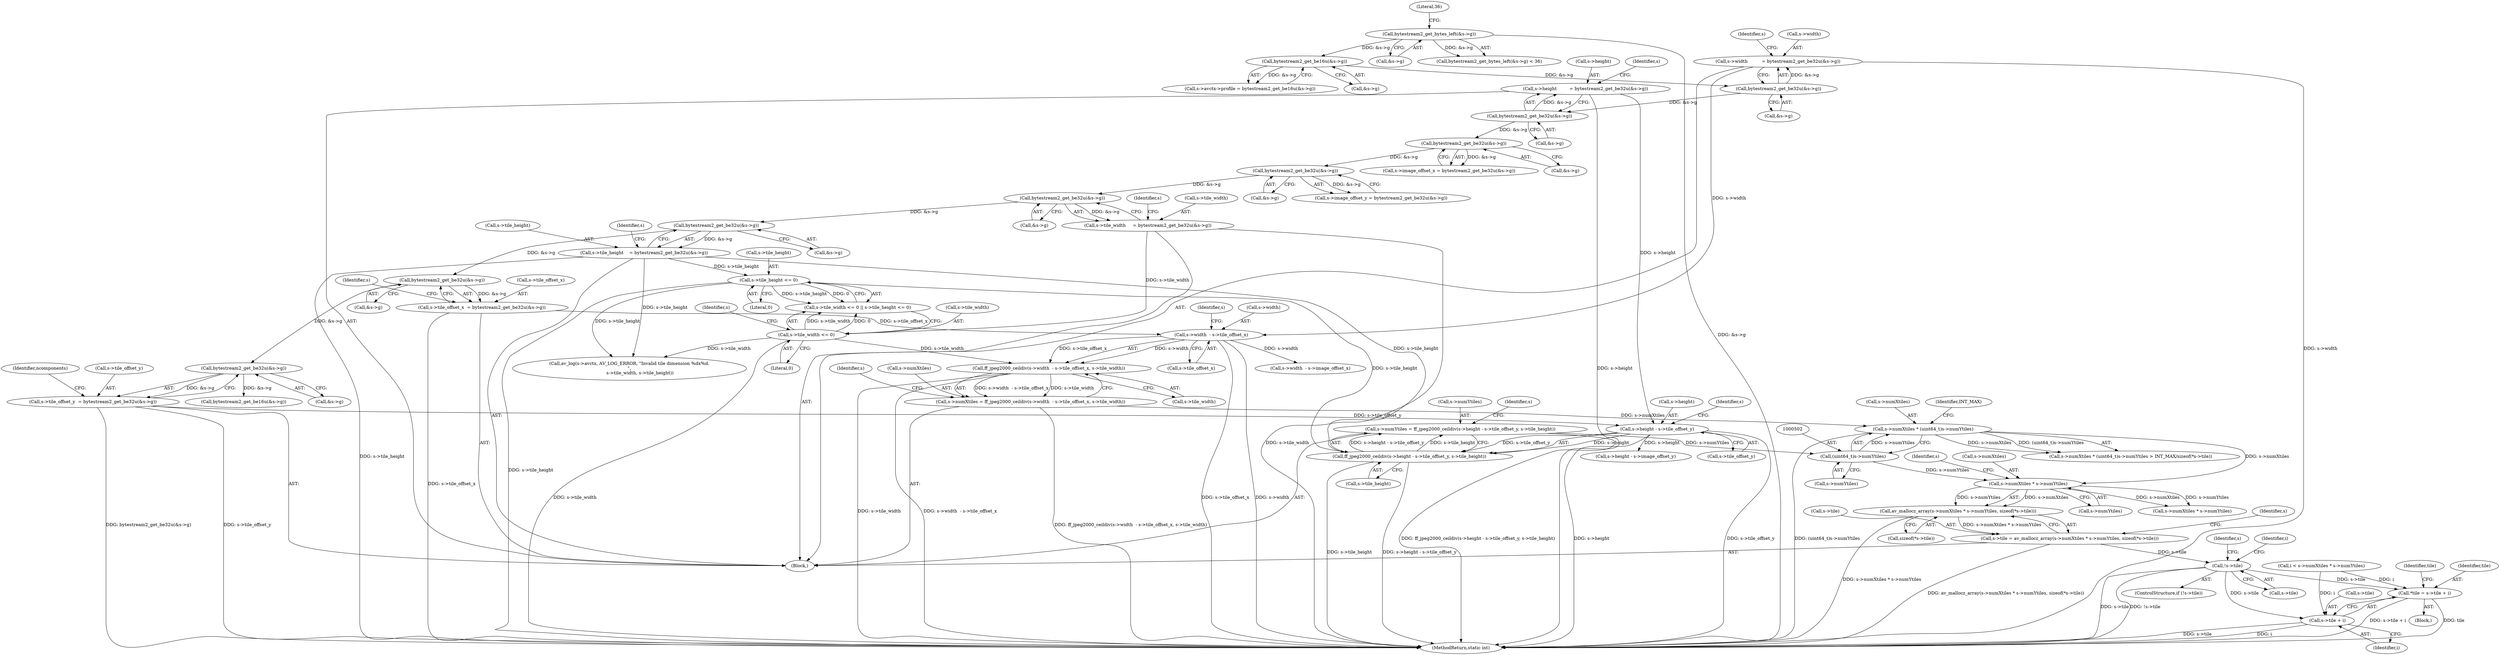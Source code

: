 digraph "0_FFmpeg_8bb11c3ca77b52e05a9ed1496a65f8a76e6e2d8f@API" {
"1000530" [label="(Call,av_mallocz_array(s->numXtiles * s->numYtiles, sizeof(*s->tile)))"];
"1000531" [label="(Call,s->numXtiles * s->numYtiles)"];
"1000497" [label="(Call,s->numXtiles * (uint64_t)s->numYtiles)"];
"1000465" [label="(Call,s->numXtiles = ff_jpeg2000_ceildiv(s->width  - s->tile_offset_x, s->tile_width))"];
"1000469" [label="(Call,ff_jpeg2000_ceildiv(s->width  - s->tile_offset_x, s->tile_width))"];
"1000470" [label="(Call,s->width  - s->tile_offset_x)"];
"1000150" [label="(Call,s->width          = bytestream2_get_be32u(&s->g))"];
"1000154" [label="(Call,bytestream2_get_be32u(&s->g))"];
"1000145" [label="(Call,bytestream2_get_be16u(&s->g))"];
"1000131" [label="(Call,bytestream2_get_bytes_left(&s->g))"];
"1000204" [label="(Call,s->tile_offset_x  = bytestream2_get_be32u(&s->g))"];
"1000208" [label="(Call,bytestream2_get_be32u(&s->g))"];
"1000199" [label="(Call,bytestream2_get_be32u(&s->g))"];
"1000190" [label="(Call,bytestream2_get_be32u(&s->g))"];
"1000181" [label="(Call,bytestream2_get_be32u(&s->g))"];
"1000172" [label="(Call,bytestream2_get_be32u(&s->g))"];
"1000163" [label="(Call,bytestream2_get_be32u(&s->g))"];
"1000267" [label="(Call,s->tile_width <= 0)"];
"1000186" [label="(Call,s->tile_width     = bytestream2_get_be32u(&s->g))"];
"1000501" [label="(Call,(uint64_t)s->numYtiles)"];
"1000480" [label="(Call,s->numYtiles = ff_jpeg2000_ceildiv(s->height - s->tile_offset_y, s->tile_height))"];
"1000484" [label="(Call,ff_jpeg2000_ceildiv(s->height - s->tile_offset_y, s->tile_height))"];
"1000485" [label="(Call,s->height - s->tile_offset_y)"];
"1000159" [label="(Call,s->height         = bytestream2_get_be32u(&s->g))"];
"1000213" [label="(Call,s->tile_offset_y  = bytestream2_get_be32u(&s->g))"];
"1000217" [label="(Call,bytestream2_get_be32u(&s->g))"];
"1000272" [label="(Call,s->tile_height <= 0)"];
"1000195" [label="(Call,s->tile_height    = bytestream2_get_be32u(&s->g))"];
"1000526" [label="(Call,s->tile = av_mallocz_array(s->numXtiles * s->numYtiles, sizeof(*s->tile)))"];
"1000544" [label="(Call,!s->tile)"];
"1000578" [label="(Call,*tile = s->tile + i)"];
"1000580" [label="(Call,s->tile + i)"];
"1000182" [label="(Call,&s->g)"];
"1000486" [label="(Call,s->height)"];
"1000151" [label="(Call,s->width)"];
"1000186" [label="(Call,s->tile_width     = bytestream2_get_be32u(&s->g))"];
"1000273" [label="(Call,s->tile_height)"];
"1000530" [label="(Call,av_mallocz_array(s->numXtiles * s->numYtiles, sizeof(*s->tile)))"];
"1000498" [label="(Call,s->numXtiles)"];
"1000213" [label="(Call,s->tile_offset_y  = bytestream2_get_be32u(&s->g))"];
"1000271" [label="(Literal,0)"];
"1000146" [label="(Call,&s->g)"];
"1000217" [label="(Call,bytestream2_get_be32u(&s->g))"];
"1000541" [label="(Identifier,s)"];
"1000470" [label="(Call,s->width  - s->tile_offset_x)"];
"1000587" [label="(Identifier,tile)"];
"1000195" [label="(Call,s->tile_height    = bytestream2_get_be32u(&s->g))"];
"1000578" [label="(Call,*tile = s->tile + i)"];
"1000154" [label="(Call,bytestream2_get_be32u(&s->g))"];
"1000114" [label="(Block,)"];
"1000132" [label="(Call,&s->g)"];
"1000170" [label="(Identifier,s)"];
"1000145" [label="(Call,bytestream2_get_be16u(&s->g))"];
"1000209" [label="(Call,&s->g)"];
"1000484" [label="(Call,ff_jpeg2000_ceildiv(s->height - s->tile_offset_y, s->tile_height))"];
"1000581" [label="(Call,s->tile)"];
"1000811" [label="(MethodReturn,static int)"];
"1000503" [label="(Call,s->numYtiles)"];
"1000177" [label="(Call,s->image_offset_y = bytestream2_get_be32u(&s->g))"];
"1000496" [label="(Call,s->numXtiles * (uint64_t)s->numYtiles > INT_MAX/sizeof(*s->tile))"];
"1000215" [label="(Identifier,s)"];
"1000205" [label="(Call,s->tile_offset_x)"];
"1000206" [label="(Identifier,s)"];
"1000527" [label="(Call,s->tile)"];
"1000161" [label="(Identifier,s)"];
"1000546" [label="(Identifier,s)"];
"1000164" [label="(Call,&s->g)"];
"1000136" [label="(Literal,36)"];
"1000160" [label="(Call,s->height)"];
"1000492" [label="(Call,s->tile_height)"];
"1000631" [label="(Call,s->height - s->image_offset_y)"];
"1000200" [label="(Call,&s->g)"];
"1000477" [label="(Call,s->tile_width)"];
"1000489" [label="(Call,s->tile_offset_y)"];
"1000544" [label="(Call,!s->tile)"];
"1000168" [label="(Call,s->image_offset_x = bytestream2_get_be32u(&s->g))"];
"1000272" [label="(Call,s->tile_height <= 0)"];
"1000614" [label="(Call,s->width  - s->image_offset_x)"];
"1000497" [label="(Call,s->numXtiles * (uint64_t)s->numYtiles)"];
"1000482" [label="(Identifier,s)"];
"1000224" [label="(Call,bytestream2_get_be16u(&s->g))"];
"1000130" [label="(Call,bytestream2_get_bytes_left(&s->g) < 36)"];
"1000531" [label="(Call,s->numXtiles * s->numYtiles)"];
"1000545" [label="(Call,s->tile)"];
"1000155" [label="(Call,&s->g)"];
"1000204" [label="(Call,s->tile_offset_x  = bytestream2_get_be32u(&s->g))"];
"1000485" [label="(Call,s->height - s->tile_offset_y)"];
"1000535" [label="(Call,s->numYtiles)"];
"1000190" [label="(Call,bytestream2_get_be32u(&s->g))"];
"1000474" [label="(Call,s->tile_offset_x)"];
"1000480" [label="(Call,s->numYtiles = ff_jpeg2000_ceildiv(s->height - s->tile_offset_y, s->tile_height))"];
"1000538" [label="(Call,sizeof(*s->tile))"];
"1000465" [label="(Call,s->numXtiles = ff_jpeg2000_ceildiv(s->width  - s->tile_offset_x, s->tile_width))"];
"1000131" [label="(Call,bytestream2_get_bytes_left(&s->g))"];
"1000567" [label="(Call,s->numXtiles * s->numYtiles)"];
"1000532" [label="(Call,s->numXtiles)"];
"1000563" [label="(Identifier,i)"];
"1000507" [label="(Identifier,INT_MAX)"];
"1000268" [label="(Call,s->tile_width)"];
"1000274" [label="(Identifier,s)"];
"1000276" [label="(Literal,0)"];
"1000150" [label="(Call,s->width          = bytestream2_get_be32u(&s->g))"];
"1000543" [label="(ControlStructure,if (!s->tile))"];
"1000208" [label="(Call,bytestream2_get_be32u(&s->g))"];
"1000579" [label="(Identifier,tile)"];
"1000278" [label="(Call,av_log(s->avctx, AV_LOG_ERROR, \"Invalid tile dimension %dx%d.\n\",\n               s->tile_width, s->tile_height))"];
"1000481" [label="(Call,s->numYtiles)"];
"1000139" [label="(Call,s->avctx->profile = bytestream2_get_be16u(&s->g))"];
"1000197" [label="(Identifier,s)"];
"1000196" [label="(Call,s->tile_height)"];
"1000526" [label="(Call,s->tile = av_mallocz_array(s->numXtiles * s->numYtiles, sizeof(*s->tile)))"];
"1000267" [label="(Call,s->tile_width <= 0)"];
"1000191" [label="(Call,&s->g)"];
"1000576" [label="(Block,)"];
"1000223" [label="(Identifier,ncomponents)"];
"1000584" [label="(Identifier,i)"];
"1000478" [label="(Identifier,s)"];
"1000565" [label="(Call,i < s->numXtiles * s->numYtiles)"];
"1000499" [label="(Identifier,s)"];
"1000466" [label="(Call,s->numXtiles)"];
"1000471" [label="(Call,s->width)"];
"1000214" [label="(Call,s->tile_offset_y)"];
"1000501" [label="(Call,(uint64_t)s->numYtiles)"];
"1000266" [label="(Call,s->tile_width <= 0 || s->tile_height <= 0)"];
"1000159" [label="(Call,s->height         = bytestream2_get_be32u(&s->g))"];
"1000187" [label="(Call,s->tile_width)"];
"1000163" [label="(Call,bytestream2_get_be32u(&s->g))"];
"1000580" [label="(Call,s->tile + i)"];
"1000551" [label="(Identifier,s)"];
"1000493" [label="(Identifier,s)"];
"1000469" [label="(Call,ff_jpeg2000_ceildiv(s->width  - s->tile_offset_x, s->tile_width))"];
"1000173" [label="(Call,&s->g)"];
"1000218" [label="(Call,&s->g)"];
"1000172" [label="(Call,bytestream2_get_be32u(&s->g))"];
"1000199" [label="(Call,bytestream2_get_be32u(&s->g))"];
"1000181" [label="(Call,bytestream2_get_be32u(&s->g))"];
"1000530" -> "1000526"  [label="AST: "];
"1000530" -> "1000538"  [label="CFG: "];
"1000531" -> "1000530"  [label="AST: "];
"1000538" -> "1000530"  [label="AST: "];
"1000526" -> "1000530"  [label="CFG: "];
"1000530" -> "1000811"  [label="DDG: s->numXtiles * s->numYtiles"];
"1000530" -> "1000526"  [label="DDG: s->numXtiles * s->numYtiles"];
"1000531" -> "1000530"  [label="DDG: s->numXtiles"];
"1000531" -> "1000530"  [label="DDG: s->numYtiles"];
"1000531" -> "1000535"  [label="CFG: "];
"1000532" -> "1000531"  [label="AST: "];
"1000535" -> "1000531"  [label="AST: "];
"1000541" -> "1000531"  [label="CFG: "];
"1000497" -> "1000531"  [label="DDG: s->numXtiles"];
"1000501" -> "1000531"  [label="DDG: s->numYtiles"];
"1000531" -> "1000567"  [label="DDG: s->numXtiles"];
"1000531" -> "1000567"  [label="DDG: s->numYtiles"];
"1000497" -> "1000496"  [label="AST: "];
"1000497" -> "1000501"  [label="CFG: "];
"1000498" -> "1000497"  [label="AST: "];
"1000501" -> "1000497"  [label="AST: "];
"1000507" -> "1000497"  [label="CFG: "];
"1000497" -> "1000811"  [label="DDG: (uint64_t)s->numYtiles"];
"1000497" -> "1000496"  [label="DDG: s->numXtiles"];
"1000497" -> "1000496"  [label="DDG: (uint64_t)s->numYtiles"];
"1000465" -> "1000497"  [label="DDG: s->numXtiles"];
"1000501" -> "1000497"  [label="DDG: s->numYtiles"];
"1000465" -> "1000114"  [label="AST: "];
"1000465" -> "1000469"  [label="CFG: "];
"1000466" -> "1000465"  [label="AST: "];
"1000469" -> "1000465"  [label="AST: "];
"1000482" -> "1000465"  [label="CFG: "];
"1000465" -> "1000811"  [label="DDG: ff_jpeg2000_ceildiv(s->width  - s->tile_offset_x, s->tile_width)"];
"1000469" -> "1000465"  [label="DDG: s->width  - s->tile_offset_x"];
"1000469" -> "1000465"  [label="DDG: s->tile_width"];
"1000469" -> "1000477"  [label="CFG: "];
"1000470" -> "1000469"  [label="AST: "];
"1000477" -> "1000469"  [label="AST: "];
"1000469" -> "1000811"  [label="DDG: s->tile_width"];
"1000469" -> "1000811"  [label="DDG: s->width  - s->tile_offset_x"];
"1000470" -> "1000469"  [label="DDG: s->width"];
"1000470" -> "1000469"  [label="DDG: s->tile_offset_x"];
"1000267" -> "1000469"  [label="DDG: s->tile_width"];
"1000470" -> "1000474"  [label="CFG: "];
"1000471" -> "1000470"  [label="AST: "];
"1000474" -> "1000470"  [label="AST: "];
"1000478" -> "1000470"  [label="CFG: "];
"1000470" -> "1000811"  [label="DDG: s->tile_offset_x"];
"1000470" -> "1000811"  [label="DDG: s->width"];
"1000150" -> "1000470"  [label="DDG: s->width"];
"1000204" -> "1000470"  [label="DDG: s->tile_offset_x"];
"1000470" -> "1000614"  [label="DDG: s->width"];
"1000150" -> "1000114"  [label="AST: "];
"1000150" -> "1000154"  [label="CFG: "];
"1000151" -> "1000150"  [label="AST: "];
"1000154" -> "1000150"  [label="AST: "];
"1000161" -> "1000150"  [label="CFG: "];
"1000150" -> "1000811"  [label="DDG: s->width"];
"1000154" -> "1000150"  [label="DDG: &s->g"];
"1000154" -> "1000155"  [label="CFG: "];
"1000155" -> "1000154"  [label="AST: "];
"1000145" -> "1000154"  [label="DDG: &s->g"];
"1000154" -> "1000163"  [label="DDG: &s->g"];
"1000145" -> "1000139"  [label="AST: "];
"1000145" -> "1000146"  [label="CFG: "];
"1000146" -> "1000145"  [label="AST: "];
"1000139" -> "1000145"  [label="CFG: "];
"1000145" -> "1000139"  [label="DDG: &s->g"];
"1000131" -> "1000145"  [label="DDG: &s->g"];
"1000131" -> "1000130"  [label="AST: "];
"1000131" -> "1000132"  [label="CFG: "];
"1000132" -> "1000131"  [label="AST: "];
"1000136" -> "1000131"  [label="CFG: "];
"1000131" -> "1000811"  [label="DDG: &s->g"];
"1000131" -> "1000130"  [label="DDG: &s->g"];
"1000204" -> "1000114"  [label="AST: "];
"1000204" -> "1000208"  [label="CFG: "];
"1000205" -> "1000204"  [label="AST: "];
"1000208" -> "1000204"  [label="AST: "];
"1000215" -> "1000204"  [label="CFG: "];
"1000204" -> "1000811"  [label="DDG: s->tile_offset_x"];
"1000208" -> "1000204"  [label="DDG: &s->g"];
"1000208" -> "1000209"  [label="CFG: "];
"1000209" -> "1000208"  [label="AST: "];
"1000199" -> "1000208"  [label="DDG: &s->g"];
"1000208" -> "1000217"  [label="DDG: &s->g"];
"1000199" -> "1000195"  [label="AST: "];
"1000199" -> "1000200"  [label="CFG: "];
"1000200" -> "1000199"  [label="AST: "];
"1000195" -> "1000199"  [label="CFG: "];
"1000199" -> "1000195"  [label="DDG: &s->g"];
"1000190" -> "1000199"  [label="DDG: &s->g"];
"1000190" -> "1000186"  [label="AST: "];
"1000190" -> "1000191"  [label="CFG: "];
"1000191" -> "1000190"  [label="AST: "];
"1000186" -> "1000190"  [label="CFG: "];
"1000190" -> "1000186"  [label="DDG: &s->g"];
"1000181" -> "1000190"  [label="DDG: &s->g"];
"1000181" -> "1000177"  [label="AST: "];
"1000181" -> "1000182"  [label="CFG: "];
"1000182" -> "1000181"  [label="AST: "];
"1000177" -> "1000181"  [label="CFG: "];
"1000181" -> "1000177"  [label="DDG: &s->g"];
"1000172" -> "1000181"  [label="DDG: &s->g"];
"1000172" -> "1000168"  [label="AST: "];
"1000172" -> "1000173"  [label="CFG: "];
"1000173" -> "1000172"  [label="AST: "];
"1000168" -> "1000172"  [label="CFG: "];
"1000172" -> "1000168"  [label="DDG: &s->g"];
"1000163" -> "1000172"  [label="DDG: &s->g"];
"1000163" -> "1000159"  [label="AST: "];
"1000163" -> "1000164"  [label="CFG: "];
"1000164" -> "1000163"  [label="AST: "];
"1000159" -> "1000163"  [label="CFG: "];
"1000163" -> "1000159"  [label="DDG: &s->g"];
"1000267" -> "1000266"  [label="AST: "];
"1000267" -> "1000271"  [label="CFG: "];
"1000268" -> "1000267"  [label="AST: "];
"1000271" -> "1000267"  [label="AST: "];
"1000274" -> "1000267"  [label="CFG: "];
"1000266" -> "1000267"  [label="CFG: "];
"1000267" -> "1000811"  [label="DDG: s->tile_width"];
"1000267" -> "1000266"  [label="DDG: s->tile_width"];
"1000267" -> "1000266"  [label="DDG: 0"];
"1000186" -> "1000267"  [label="DDG: s->tile_width"];
"1000267" -> "1000278"  [label="DDG: s->tile_width"];
"1000186" -> "1000114"  [label="AST: "];
"1000187" -> "1000186"  [label="AST: "];
"1000197" -> "1000186"  [label="CFG: "];
"1000186" -> "1000811"  [label="DDG: s->tile_width"];
"1000501" -> "1000503"  [label="CFG: "];
"1000502" -> "1000501"  [label="AST: "];
"1000503" -> "1000501"  [label="AST: "];
"1000480" -> "1000501"  [label="DDG: s->numYtiles"];
"1000480" -> "1000114"  [label="AST: "];
"1000480" -> "1000484"  [label="CFG: "];
"1000481" -> "1000480"  [label="AST: "];
"1000484" -> "1000480"  [label="AST: "];
"1000499" -> "1000480"  [label="CFG: "];
"1000480" -> "1000811"  [label="DDG: ff_jpeg2000_ceildiv(s->height - s->tile_offset_y, s->tile_height)"];
"1000484" -> "1000480"  [label="DDG: s->height - s->tile_offset_y"];
"1000484" -> "1000480"  [label="DDG: s->tile_height"];
"1000484" -> "1000492"  [label="CFG: "];
"1000485" -> "1000484"  [label="AST: "];
"1000492" -> "1000484"  [label="AST: "];
"1000484" -> "1000811"  [label="DDG: s->tile_height"];
"1000484" -> "1000811"  [label="DDG: s->height - s->tile_offset_y"];
"1000485" -> "1000484"  [label="DDG: s->height"];
"1000485" -> "1000484"  [label="DDG: s->tile_offset_y"];
"1000272" -> "1000484"  [label="DDG: s->tile_height"];
"1000195" -> "1000484"  [label="DDG: s->tile_height"];
"1000485" -> "1000489"  [label="CFG: "];
"1000486" -> "1000485"  [label="AST: "];
"1000489" -> "1000485"  [label="AST: "];
"1000493" -> "1000485"  [label="CFG: "];
"1000485" -> "1000811"  [label="DDG: s->height"];
"1000485" -> "1000811"  [label="DDG: s->tile_offset_y"];
"1000159" -> "1000485"  [label="DDG: s->height"];
"1000213" -> "1000485"  [label="DDG: s->tile_offset_y"];
"1000485" -> "1000631"  [label="DDG: s->height"];
"1000159" -> "1000114"  [label="AST: "];
"1000160" -> "1000159"  [label="AST: "];
"1000170" -> "1000159"  [label="CFG: "];
"1000159" -> "1000811"  [label="DDG: s->height"];
"1000213" -> "1000114"  [label="AST: "];
"1000213" -> "1000217"  [label="CFG: "];
"1000214" -> "1000213"  [label="AST: "];
"1000217" -> "1000213"  [label="AST: "];
"1000223" -> "1000213"  [label="CFG: "];
"1000213" -> "1000811"  [label="DDG: bytestream2_get_be32u(&s->g)"];
"1000213" -> "1000811"  [label="DDG: s->tile_offset_y"];
"1000217" -> "1000213"  [label="DDG: &s->g"];
"1000217" -> "1000218"  [label="CFG: "];
"1000218" -> "1000217"  [label="AST: "];
"1000217" -> "1000224"  [label="DDG: &s->g"];
"1000272" -> "1000266"  [label="AST: "];
"1000272" -> "1000276"  [label="CFG: "];
"1000273" -> "1000272"  [label="AST: "];
"1000276" -> "1000272"  [label="AST: "];
"1000266" -> "1000272"  [label="CFG: "];
"1000272" -> "1000811"  [label="DDG: s->tile_height"];
"1000272" -> "1000266"  [label="DDG: s->tile_height"];
"1000272" -> "1000266"  [label="DDG: 0"];
"1000195" -> "1000272"  [label="DDG: s->tile_height"];
"1000272" -> "1000278"  [label="DDG: s->tile_height"];
"1000195" -> "1000114"  [label="AST: "];
"1000196" -> "1000195"  [label="AST: "];
"1000206" -> "1000195"  [label="CFG: "];
"1000195" -> "1000811"  [label="DDG: s->tile_height"];
"1000195" -> "1000278"  [label="DDG: s->tile_height"];
"1000526" -> "1000114"  [label="AST: "];
"1000527" -> "1000526"  [label="AST: "];
"1000546" -> "1000526"  [label="CFG: "];
"1000526" -> "1000811"  [label="DDG: av_mallocz_array(s->numXtiles * s->numYtiles, sizeof(*s->tile))"];
"1000526" -> "1000544"  [label="DDG: s->tile"];
"1000544" -> "1000543"  [label="AST: "];
"1000544" -> "1000545"  [label="CFG: "];
"1000545" -> "1000544"  [label="AST: "];
"1000551" -> "1000544"  [label="CFG: "];
"1000563" -> "1000544"  [label="CFG: "];
"1000544" -> "1000811"  [label="DDG: s->tile"];
"1000544" -> "1000811"  [label="DDG: !s->tile"];
"1000544" -> "1000578"  [label="DDG: s->tile"];
"1000544" -> "1000580"  [label="DDG: s->tile"];
"1000578" -> "1000576"  [label="AST: "];
"1000578" -> "1000580"  [label="CFG: "];
"1000579" -> "1000578"  [label="AST: "];
"1000580" -> "1000578"  [label="AST: "];
"1000587" -> "1000578"  [label="CFG: "];
"1000578" -> "1000811"  [label="DDG: tile"];
"1000578" -> "1000811"  [label="DDG: s->tile + i"];
"1000565" -> "1000578"  [label="DDG: i"];
"1000580" -> "1000584"  [label="CFG: "];
"1000581" -> "1000580"  [label="AST: "];
"1000584" -> "1000580"  [label="AST: "];
"1000580" -> "1000811"  [label="DDG: i"];
"1000580" -> "1000811"  [label="DDG: s->tile"];
"1000565" -> "1000580"  [label="DDG: i"];
}
